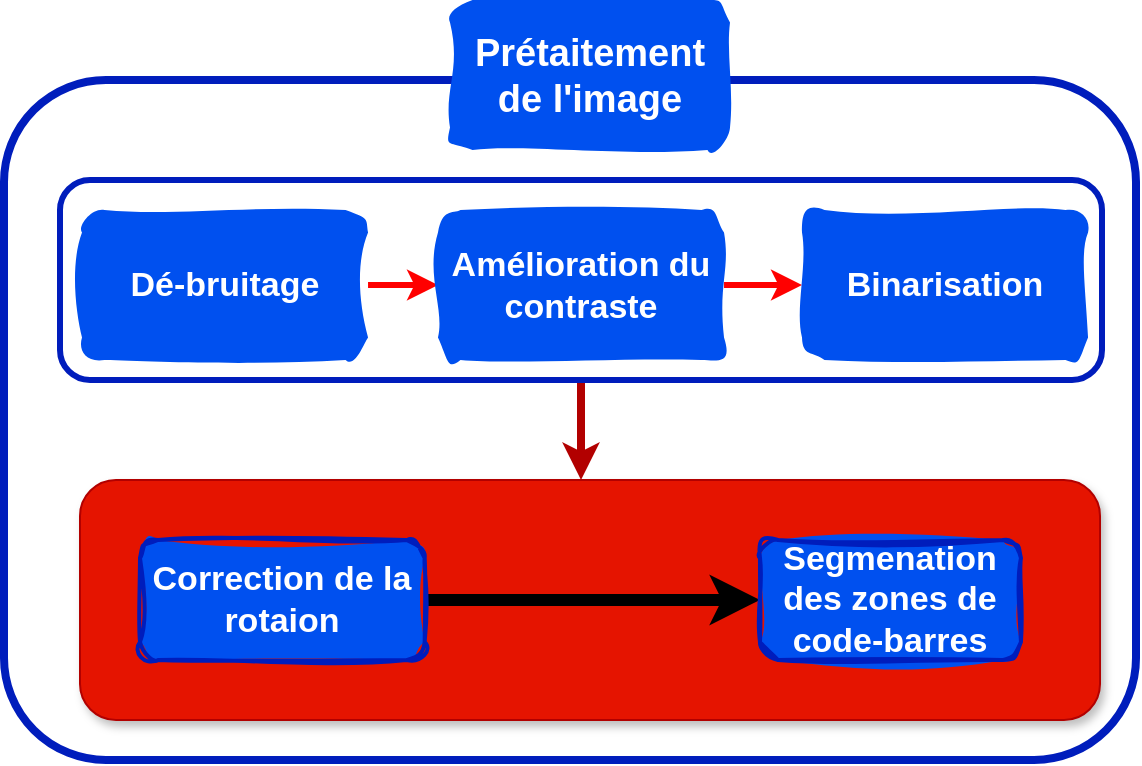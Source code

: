 <mxfile version="27.0.5">
  <diagram name="Page-1" id="SQdRoEtp3gQuhFVjK33G">
    <mxGraphModel dx="648" dy="397" grid="1" gridSize="10" guides="1" tooltips="1" connect="1" arrows="1" fold="1" page="1" pageScale="1" pageWidth="827" pageHeight="1169" math="0" shadow="0">
      <root>
        <mxCell id="0" />
        <mxCell id="1" parent="0" />
        <mxCell id="iHhRL_u8S6ZHnvnliZFv-1" value="" style="rounded=1;whiteSpace=wrap;html=1;fillColor=none;fontColor=#ffffff;strokeColor=#001DBC;strokeWidth=4;fontSize=17;" parent="1" vertex="1">
          <mxGeometry x="131" y="70" width="566" height="340" as="geometry" />
        </mxCell>
        <mxCell id="iHhRL_u8S6ZHnvnliZFv-2" value="" style="group;strokeWidth=3;strokeColor=none;rounded=1;glass=0;fontColor=#ffffff;fillColor=none;fontSize=17;" parent="1" vertex="1" connectable="0">
          <mxGeometry x="159" y="120" width="521" height="100" as="geometry" />
        </mxCell>
        <mxCell id="iHhRL_u8S6ZHnvnliZFv-3" style="edgeStyle=orthogonalEdgeStyle;rounded=0;orthogonalLoop=1;jettySize=auto;html=1;strokeWidth=4;fillColor=#e51400;strokeColor=#B20000;" parent="iHhRL_u8S6ZHnvnliZFv-2" source="iHhRL_u8S6ZHnvnliZFv-4" edge="1">
          <mxGeometry relative="1" as="geometry">
            <mxPoint x="260.5" y="150" as="targetPoint" />
          </mxGeometry>
        </mxCell>
        <mxCell id="iHhRL_u8S6ZHnvnliZFv-4" value="" style="rounded=1;whiteSpace=wrap;html=1;fillColor=none;strokeColor=#001DBC;strokeWidth=3;fontSize=17;fontColor=#ffffff;" parent="iHhRL_u8S6ZHnvnliZFv-2" vertex="1">
          <mxGeometry width="521" height="100" as="geometry" />
        </mxCell>
        <mxCell id="iHhRL_u8S6ZHnvnliZFv-5" value="Dé-bruitage" style="rounded=1;whiteSpace=wrap;html=1;strokeWidth=2;fillWeight=4;hachureGap=8;hachureAngle=45;fontStyle=1;fontSize=17;fillStyle=solid;glass=0;shadow=0;sketch=1;curveFitting=1;jiggle=2;strokeColor=none;fillColor=#0050ef;fontColor=#ffffff;" parent="iHhRL_u8S6ZHnvnliZFv-2" vertex="1">
          <mxGeometry x="11.0" y="15" width="143.02" height="75" as="geometry" />
        </mxCell>
        <mxCell id="iHhRL_u8S6ZHnvnliZFv-6" value="" style="edgeStyle=orthogonalEdgeStyle;rounded=0;orthogonalLoop=1;jettySize=auto;html=1;strokeWidth=3;fontColor=#010101;fontSize=17;fillColor=#e51400;strokeColor=#FF0000;" parent="iHhRL_u8S6ZHnvnliZFv-2" source="iHhRL_u8S6ZHnvnliZFv-5" target="iHhRL_u8S6ZHnvnliZFv-8" edge="1">
          <mxGeometry relative="1" as="geometry" />
        </mxCell>
        <mxCell id="iHhRL_u8S6ZHnvnliZFv-7" value="" style="edgeStyle=orthogonalEdgeStyle;rounded=0;orthogonalLoop=1;jettySize=auto;html=1;strokeWidth=3;fontColor=#010101;fontSize=17;strokeColor=#FF0000;" parent="iHhRL_u8S6ZHnvnliZFv-2" source="iHhRL_u8S6ZHnvnliZFv-8" target="iHhRL_u8S6ZHnvnliZFv-9" edge="1">
          <mxGeometry relative="1" as="geometry">
            <Array as="points">
              <mxPoint x="341" y="52" />
              <mxPoint x="341" y="52" />
            </Array>
          </mxGeometry>
        </mxCell>
        <mxCell id="iHhRL_u8S6ZHnvnliZFv-8" value="Amélioration du contraste" style="rounded=1;whiteSpace=wrap;html=1;strokeWidth=2;fillWeight=4;hachureGap=8;hachureAngle=45;fontStyle=1;fontSize=17;fillStyle=solid;glass=0;shadow=0;sketch=1;curveFitting=1;jiggle=2;strokeColor=none;fillColor=#0050ef;fontColor=#ffffff;" parent="iHhRL_u8S6ZHnvnliZFv-2" vertex="1">
          <mxGeometry x="188.994" y="15" width="143.02" height="75" as="geometry" />
        </mxCell>
        <mxCell id="iHhRL_u8S6ZHnvnliZFv-9" value="Binarisation" style="rounded=1;whiteSpace=wrap;html=1;strokeWidth=2;fillWeight=4;hachureGap=8;hachureAngle=45;fontStyle=1;fontSize=17;fillStyle=solid;glass=0;shadow=0;sketch=1;curveFitting=1;jiggle=2;strokeColor=none;fillColor=#0050ef;fontColor=#ffffff;" parent="iHhRL_u8S6ZHnvnliZFv-2" vertex="1">
          <mxGeometry x="370.999" y="15" width="143.02" height="75" as="geometry" />
        </mxCell>
        <mxCell id="iHhRL_u8S6ZHnvnliZFv-10" value="Prétaitement de l&#39;image" style="rounded=1;whiteSpace=wrap;html=1;strokeWidth=2;fillWeight=4;hachureGap=8;hachureAngle=45;fillColor=#0050ef;fontStyle=1;fontSize=19;fontColor=#ffffff;strokeColor=none;fillStyle=solid;glass=0;shadow=0;sketch=1;curveFitting=1;jiggle=2;" parent="1" vertex="1">
          <mxGeometry x="354" y="30" width="140" height="75" as="geometry" />
        </mxCell>
        <mxCell id="iHhRL_u8S6ZHnvnliZFv-11" value="" style="group;fillColor=#e51400;fontColor=#ffffff;strokeColor=#B20000;rounded=1;glass=0;shadow=1;" parent="1" vertex="1" connectable="0">
          <mxGeometry x="169" y="270" width="510" height="120" as="geometry" />
        </mxCell>
        <mxCell id="iHhRL_u8S6ZHnvnliZFv-12" style="edgeStyle=orthogonalEdgeStyle;rounded=0;orthogonalLoop=1;jettySize=auto;html=1;strokeWidth=6;" parent="iHhRL_u8S6ZHnvnliZFv-11" source="iHhRL_u8S6ZHnvnliZFv-13" target="iHhRL_u8S6ZHnvnliZFv-14" edge="1">
          <mxGeometry relative="1" as="geometry" />
        </mxCell>
        <mxCell id="iHhRL_u8S6ZHnvnliZFv-13" value="Correction de la rotaion" style="rounded=1;whiteSpace=wrap;html=1;strokeWidth=2;fillWeight=4;hachureGap=8;hachureAngle=45;fillColor=#0050ef;fontStyle=1;fontSize=17;fontColor=#ffffff;strokeColor=#001DBC;fillStyle=solid;glass=0;shadow=0;sketch=1;curveFitting=1;jiggle=2;" parent="iHhRL_u8S6ZHnvnliZFv-11" vertex="1">
          <mxGeometry x="30" y="30" width="142.326" height="60" as="geometry" />
        </mxCell>
        <mxCell id="iHhRL_u8S6ZHnvnliZFv-14" value="Segmenation des zones de code-barres" style="rounded=1;whiteSpace=wrap;html=1;strokeWidth=2;fillWeight=4;hachureGap=8;hachureAngle=45;fillColor=#0050ef;fontStyle=1;fontSize=17;fontColor=#ffffff;strokeColor=#001DBC;fillStyle=solid;glass=0;shadow=0;sketch=1;curveFitting=1;jiggle=2;" parent="iHhRL_u8S6ZHnvnliZFv-11" vertex="1">
          <mxGeometry x="340.004" y="30" width="130.465" height="60" as="geometry" />
        </mxCell>
      </root>
    </mxGraphModel>
  </diagram>
</mxfile>
